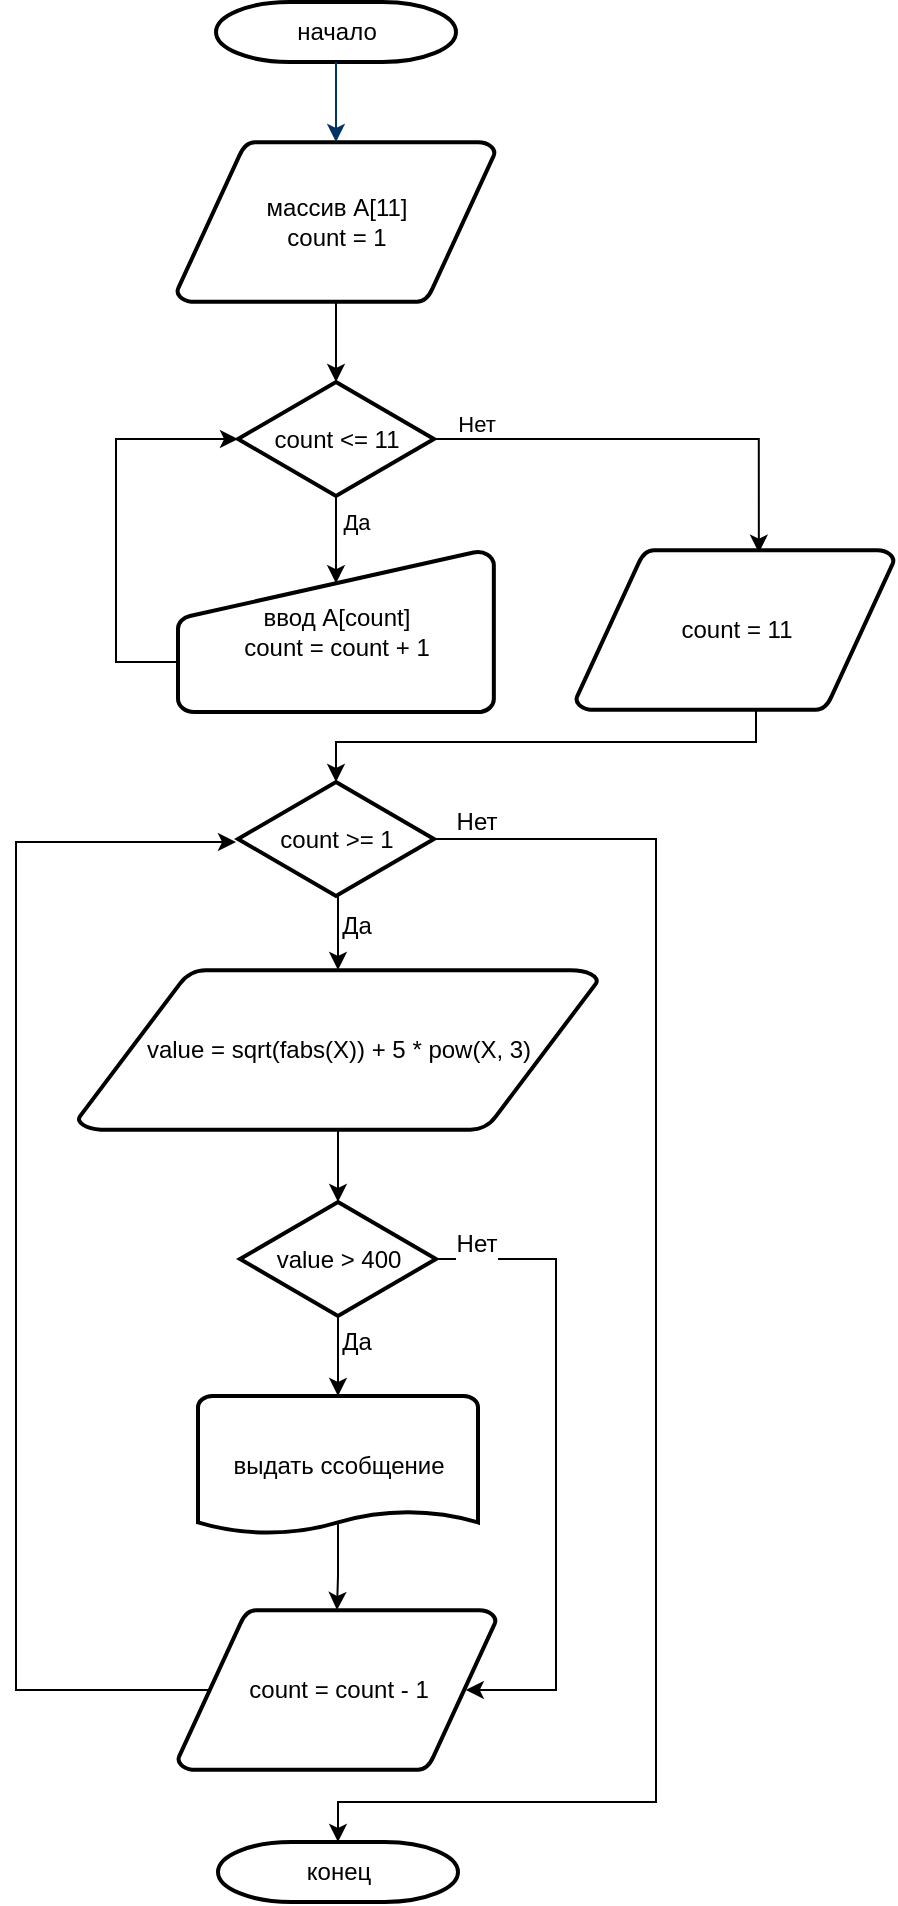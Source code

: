 <mxfile version="20.4.0" type="device"><diagram id="6a731a19-8d31-9384-78a2-239565b7b9f0" name="Page-1"><mxGraphModel dx="627" dy="459" grid="1" gridSize="10" guides="1" tooltips="1" connect="1" arrows="1" fold="1" page="1" pageScale="1" pageWidth="1169" pageHeight="827" background="none" math="0" shadow="0"><root><mxCell id="0"/><mxCell id="1" parent="0"/><mxCell id="2" value="начало" style="shape=mxgraph.flowchart.terminator;strokeWidth=2;gradientColor=none;gradientDirection=north;fontStyle=0;html=1;" parent="1" vertex="1"><mxGeometry x="260" y="60" width="120" height="30" as="geometry"/></mxCell><mxCell id="bGCE-a8nkUFKKJrD4yI8-59" style="edgeStyle=orthogonalEdgeStyle;rounded=0;orthogonalLoop=1;jettySize=auto;html=1;" edge="1" parent="1" source="3" target="bGCE-a8nkUFKKJrD4yI8-56"><mxGeometry relative="1" as="geometry"/></mxCell><mxCell id="3" value="массив A[11]&lt;br&gt;count = 1" style="shape=mxgraph.flowchart.data;strokeWidth=2;gradientColor=none;gradientDirection=north;fontStyle=0;html=1;" parent="1" vertex="1"><mxGeometry x="240.5" y="130" width="159" height="80" as="geometry"/></mxCell><mxCell id="7" style="fontStyle=1;strokeColor=#003366;strokeWidth=1;html=1;" parent="1" source="2" target="3" edge="1"><mxGeometry relative="1" as="geometry"/></mxCell><mxCell id="bGCE-a8nkUFKKJrD4yI8-71" style="edgeStyle=orthogonalEdgeStyle;rounded=0;orthogonalLoop=1;jettySize=auto;html=1;entryX=0.5;entryY=0;entryDx=0;entryDy=0;entryPerimeter=0;fontSize=12;" edge="1" parent="1" source="13" target="bGCE-a8nkUFKKJrD4yI8-70"><mxGeometry relative="1" as="geometry"/></mxCell><mxCell id="13" value="&lt;font style=&quot;font-size: 12px;&quot;&gt;value =&amp;nbsp;sqrt(fabs(Х)) + 5 * pow(Х, 3)&lt;/font&gt;" style="shape=mxgraph.flowchart.data;strokeWidth=2;gradientColor=none;gradientDirection=north;fontStyle=0;html=1;" parent="1" vertex="1"><mxGeometry x="191" y="544" width="260" height="80" as="geometry"/></mxCell><mxCell id="bGCE-a8nkUFKKJrD4yI8-75" style="edgeStyle=orthogonalEdgeStyle;rounded=0;orthogonalLoop=1;jettySize=auto;html=1;entryX=0.5;entryY=0;entryDx=0;entryDy=0;entryPerimeter=0;fontSize=12;exitX=0.5;exitY=0.9;exitDx=0;exitDy=0;exitPerimeter=0;" edge="1" parent="1" source="15" target="bGCE-a8nkUFKKJrD4yI8-73"><mxGeometry relative="1" as="geometry"/></mxCell><mxCell id="15" value="выдать ссобщение" style="shape=mxgraph.flowchart.document;strokeWidth=2;gradientColor=none;gradientDirection=north;fontStyle=0;html=1;" parent="1" vertex="1"><mxGeometry x="251" y="757" width="140" height="70" as="geometry"/></mxCell><mxCell id="40" value="конец" style="shape=mxgraph.flowchart.terminator;strokeWidth=2;gradientColor=none;gradientDirection=north;fontStyle=0;html=1;" parent="1" vertex="1"><mxGeometry x="261" y="980" width="120" height="30" as="geometry"/></mxCell><mxCell id="bGCE-a8nkUFKKJrD4yI8-61" value="Да" style="edgeStyle=orthogonalEdgeStyle;rounded=0;orthogonalLoop=1;jettySize=auto;html=1;entryX=0.5;entryY=0.195;entryDx=0;entryDy=0;entryPerimeter=0;" edge="1" parent="1" source="bGCE-a8nkUFKKJrD4yI8-56" target="bGCE-a8nkUFKKJrD4yI8-58"><mxGeometry x="0.095" y="10" relative="1" as="geometry"><mxPoint as="offset"/></mxGeometry></mxCell><mxCell id="bGCE-a8nkUFKKJrD4yI8-64" value="Нет" style="edgeStyle=orthogonalEdgeStyle;rounded=0;orthogonalLoop=1;jettySize=auto;html=1;entryX=0.575;entryY=0.017;entryDx=0;entryDy=0;entryPerimeter=0;" edge="1" parent="1" source="bGCE-a8nkUFKKJrD4yI8-56" target="bGCE-a8nkUFKKJrD4yI8-63"><mxGeometry x="-0.808" y="8" relative="1" as="geometry"><mxPoint x="530" y="330" as="targetPoint"/><mxPoint as="offset"/></mxGeometry></mxCell><mxCell id="bGCE-a8nkUFKKJrD4yI8-56" value="count &amp;lt;= 11" style="shape=mxgraph.flowchart.decision;strokeWidth=2;gradientColor=none;gradientDirection=north;fontStyle=0;html=1;" vertex="1" parent="1"><mxGeometry x="271" y="250" width="98" height="57" as="geometry"/></mxCell><mxCell id="bGCE-a8nkUFKKJrD4yI8-62" style="edgeStyle=orthogonalEdgeStyle;rounded=0;orthogonalLoop=1;jettySize=auto;html=1;entryX=0;entryY=0.5;entryDx=0;entryDy=0;entryPerimeter=0;" edge="1" parent="1" target="bGCE-a8nkUFKKJrD4yI8-56"><mxGeometry relative="1" as="geometry"><mxPoint x="240" y="390" as="sourcePoint"/><Array as="points"><mxPoint x="210" y="390"/><mxPoint x="210" y="279"/></Array></mxGeometry></mxCell><mxCell id="bGCE-a8nkUFKKJrD4yI8-58" value="ввод A[count]&lt;br&gt;count = count + 1" style="shape=mxgraph.flowchart.manual_input;strokeWidth=2;gradientColor=none;gradientDirection=north;fontStyle=0;html=1;" vertex="1" parent="1"><mxGeometry x="241" y="335" width="158" height="80" as="geometry"/></mxCell><mxCell id="bGCE-a8nkUFKKJrD4yI8-66" style="edgeStyle=orthogonalEdgeStyle;rounded=0;orthogonalLoop=1;jettySize=auto;html=1;entryX=0.5;entryY=0;entryDx=0;entryDy=0;entryPerimeter=0;" edge="1" parent="1" source="bGCE-a8nkUFKKJrD4yI8-63" target="bGCE-a8nkUFKKJrD4yI8-65"><mxGeometry relative="1" as="geometry"><mxPoint x="370" y="480" as="targetPoint"/><Array as="points"><mxPoint x="530" y="430"/><mxPoint x="320" y="430"/></Array></mxGeometry></mxCell><mxCell id="bGCE-a8nkUFKKJrD4yI8-63" value="count = 11" style="shape=mxgraph.flowchart.data;strokeWidth=2;gradientColor=none;gradientDirection=north;fontStyle=0;html=1;" vertex="1" parent="1"><mxGeometry x="440" y="334" width="159" height="80" as="geometry"/></mxCell><mxCell id="bGCE-a8nkUFKKJrD4yI8-67" value="Да" style="edgeStyle=orthogonalEdgeStyle;rounded=0;orthogonalLoop=1;jettySize=auto;html=1;entryX=0.5;entryY=0;entryDx=0;entryDy=0;entryPerimeter=0;fontSize=12;" edge="1" parent="1" source="bGCE-a8nkUFKKJrD4yI8-65" target="13"><mxGeometry x="-0.212" y="9" relative="1" as="geometry"><Array as="points"><mxPoint x="321" y="510"/><mxPoint x="321" y="510"/></Array><mxPoint as="offset"/></mxGeometry></mxCell><mxCell id="bGCE-a8nkUFKKJrD4yI8-80" value="Нет" style="edgeStyle=orthogonalEdgeStyle;rounded=0;orthogonalLoop=1;jettySize=auto;html=1;fontSize=12;entryX=0.5;entryY=0;entryDx=0;entryDy=0;entryPerimeter=0;" edge="1" parent="1" source="bGCE-a8nkUFKKJrD4yI8-65" target="40"><mxGeometry x="-0.946" y="9" relative="1" as="geometry"><mxPoint x="460" y="1000.788" as="targetPoint"/><Array as="points"><mxPoint x="480" y="479"/><mxPoint x="480" y="960"/><mxPoint x="321" y="960"/></Array><mxPoint as="offset"/></mxGeometry></mxCell><mxCell id="bGCE-a8nkUFKKJrD4yI8-65" value="count &amp;gt;= 1" style="shape=mxgraph.flowchart.decision;strokeWidth=2;gradientColor=none;gradientDirection=north;fontStyle=0;html=1;" vertex="1" parent="1"><mxGeometry x="271" y="450" width="98" height="57" as="geometry"/></mxCell><mxCell id="bGCE-a8nkUFKKJrD4yI8-72" value="Да" style="edgeStyle=orthogonalEdgeStyle;rounded=0;orthogonalLoop=1;jettySize=auto;html=1;entryX=0.5;entryY=0;entryDx=0;entryDy=0;entryPerimeter=0;fontSize=12;" edge="1" parent="1" source="bGCE-a8nkUFKKJrD4yI8-70" target="15"><mxGeometry x="-0.35" y="9" relative="1" as="geometry"><mxPoint as="offset"/></mxGeometry></mxCell><mxCell id="bGCE-a8nkUFKKJrD4yI8-77" value="Нет" style="edgeStyle=orthogonalEdgeStyle;rounded=0;orthogonalLoop=1;jettySize=auto;html=1;fontSize=12;entryX=0.905;entryY=0.5;entryDx=0;entryDy=0;entryPerimeter=0;" edge="1" parent="1" source="bGCE-a8nkUFKKJrD4yI8-70" target="bGCE-a8nkUFKKJrD4yI8-73"><mxGeometry x="-0.875" y="8" relative="1" as="geometry"><mxPoint x="440" y="930" as="targetPoint"/><Array as="points"><mxPoint x="430" y="688"/><mxPoint x="430" y="904"/></Array><mxPoint as="offset"/></mxGeometry></mxCell><mxCell id="bGCE-a8nkUFKKJrD4yI8-70" value="value &amp;gt; 400" style="shape=mxgraph.flowchart.decision;strokeWidth=2;gradientColor=none;gradientDirection=north;fontStyle=0;html=1;" vertex="1" parent="1"><mxGeometry x="272" y="660" width="98" height="57" as="geometry"/></mxCell><mxCell id="bGCE-a8nkUFKKJrD4yI8-78" style="edgeStyle=orthogonalEdgeStyle;rounded=0;orthogonalLoop=1;jettySize=auto;html=1;fontSize=12;exitX=0.095;exitY=0.5;exitDx=0;exitDy=0;exitPerimeter=0;" edge="1" parent="1" source="bGCE-a8nkUFKKJrD4yI8-73"><mxGeometry relative="1" as="geometry"><mxPoint x="270" y="480" as="targetPoint"/><Array as="points"><mxPoint x="160" y="904"/><mxPoint x="160" y="480"/></Array></mxGeometry></mxCell><mxCell id="bGCE-a8nkUFKKJrD4yI8-73" value="count = count - 1" style="shape=mxgraph.flowchart.data;strokeWidth=2;gradientColor=none;gradientDirection=north;fontStyle=0;html=1;" vertex="1" parent="1"><mxGeometry x="241" y="864" width="159" height="80" as="geometry"/></mxCell></root></mxGraphModel></diagram></mxfile>